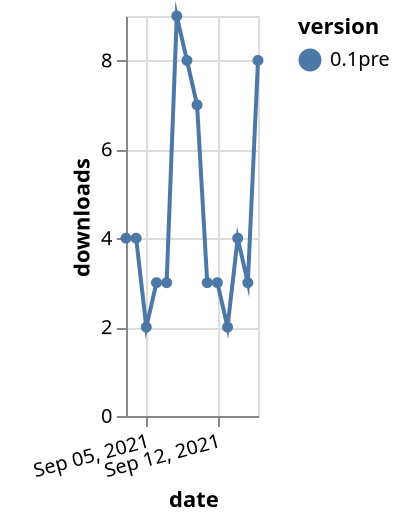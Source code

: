 {"$schema": "https://vega.github.io/schema/vega-lite/v5.json", "description": "A simple bar chart with embedded data.", "data": {"values": [{"date": "2021-09-03", "total": 13398, "delta": 4, "version": "0.1pre"}, {"date": "2021-09-04", "total": 13402, "delta": 4, "version": "0.1pre"}, {"date": "2021-09-05", "total": 13404, "delta": 2, "version": "0.1pre"}, {"date": "2021-09-06", "total": 13407, "delta": 3, "version": "0.1pre"}, {"date": "2021-09-07", "total": 13410, "delta": 3, "version": "0.1pre"}, {"date": "2021-09-08", "total": 13419, "delta": 9, "version": "0.1pre"}, {"date": "2021-09-09", "total": 13427, "delta": 8, "version": "0.1pre"}, {"date": "2021-09-10", "total": 13434, "delta": 7, "version": "0.1pre"}, {"date": "2021-09-11", "total": 13437, "delta": 3, "version": "0.1pre"}, {"date": "2021-09-12", "total": 13440, "delta": 3, "version": "0.1pre"}, {"date": "2021-09-13", "total": 13442, "delta": 2, "version": "0.1pre"}, {"date": "2021-09-14", "total": 13446, "delta": 4, "version": "0.1pre"}, {"date": "2021-09-15", "total": 13449, "delta": 3, "version": "0.1pre"}, {"date": "2021-09-16", "total": 13457, "delta": 8, "version": "0.1pre"}]}, "width": "container", "mark": {"type": "line", "point": {"filled": true}}, "encoding": {"x": {"field": "date", "type": "temporal", "timeUnit": "yearmonthdate", "title": "date", "axis": {"labelAngle": -15}}, "y": {"field": "delta", "type": "quantitative", "title": "downloads"}, "color": {"field": "version", "type": "nominal"}, "tooltip": {"field": "delta"}}}